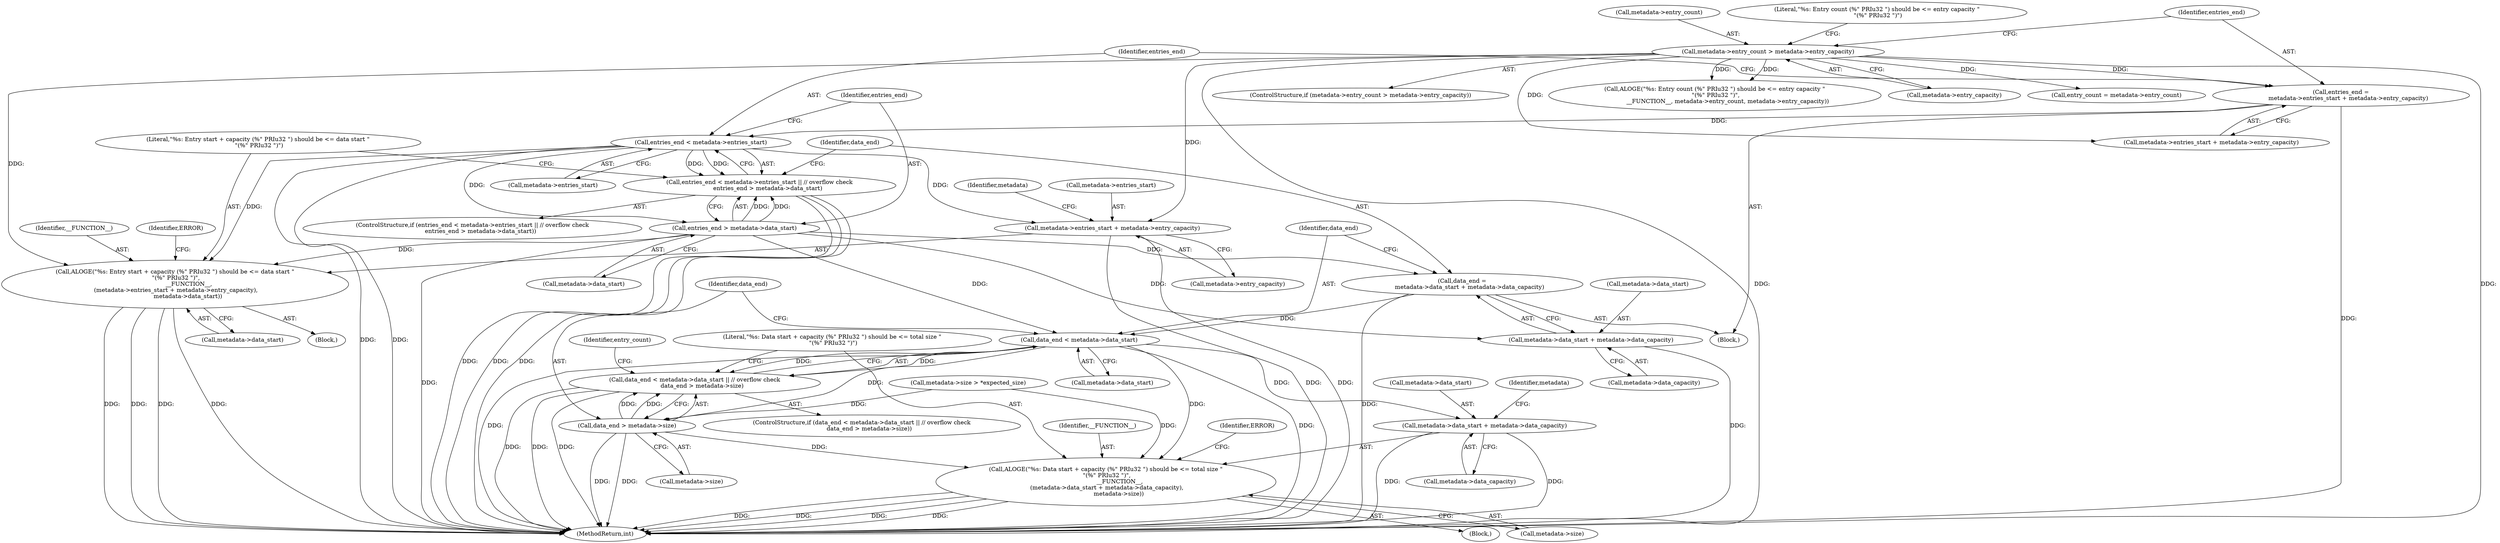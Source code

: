 digraph "0_Android_e9e44f797742f52996ebf307740dad58c28fd9b5_0@integer" {
"1000216" [label="(Call,entries_end =\n        metadata->entries_start + metadata->entry_capacity)"];
"1000196" [label="(Call,metadata->entry_count > metadata->entry_capacity)"];
"1000227" [label="(Call,entries_end < metadata->entries_start)"];
"1000226" [label="(Call,entries_end < metadata->entries_start || // overflow check\n         entries_end > metadata->data_start)"];
"1000232" [label="(Call,entries_end > metadata->data_start)"];
"1000238" [label="(Call,ALOGE(\"%s: Entry start + capacity (%\" PRIu32 \") should be <= data start \"\n \"(%\" PRIu32 \")\",\n               __FUNCTION__,\n (metadata->entries_start + metadata->entry_capacity),\n              metadata->data_start))"];
"1000254" [label="(Call,data_end =\n        metadata->data_start + metadata->data_capacity)"];
"1000265" [label="(Call,data_end < metadata->data_start)"];
"1000264" [label="(Call,data_end < metadata->data_start || // overflow check\n        data_end > metadata->size)"];
"1000270" [label="(Call,data_end > metadata->size)"];
"1000276" [label="(Call,ALOGE(\"%s: Data start + capacity (%\" PRIu32 \") should be <= total size \"\n \"(%\" PRIu32 \")\",\n               __FUNCTION__,\n (metadata->data_start + metadata->data_capacity),\n              metadata->size))"];
"1000279" [label="(Call,metadata->data_start + metadata->data_capacity)"];
"1000256" [label="(Call,metadata->data_start + metadata->data_capacity)"];
"1000241" [label="(Call,metadata->entries_start + metadata->entry_capacity)"];
"1000195" [label="(ControlStructure,if (metadata->entry_count > metadata->entry_capacity))"];
"1000271" [label="(Identifier,data_end)"];
"1000238" [label="(Call,ALOGE(\"%s: Entry start + capacity (%\" PRIu32 \") should be <= data start \"\n \"(%\" PRIu32 \")\",\n               __FUNCTION__,\n (metadata->entries_start + metadata->entry_capacity),\n              metadata->data_start))"];
"1000240" [label="(Identifier,__FUNCTION__)"];
"1000239" [label="(Literal,\"%s: Entry start + capacity (%\" PRIu32 \") should be <= data start \"\n \"(%\" PRIu32 \")\")"];
"1000266" [label="(Identifier,data_end)"];
"1000205" [label="(Literal,\"%s: Entry count (%\" PRIu32 \") should be <= entry capacity \"\n \"(%\" PRIu32 \")\")"];
"1000233" [label="(Identifier,entries_end)"];
"1000248" [label="(Call,metadata->data_start)"];
"1000286" [label="(Call,metadata->size)"];
"1000226" [label="(Call,entries_end < metadata->entries_start || // overflow check\n         entries_end > metadata->data_start)"];
"1000278" [label="(Identifier,__FUNCTION__)"];
"1000216" [label="(Call,entries_end =\n        metadata->entries_start + metadata->entry_capacity)"];
"1000196" [label="(Call,metadata->entry_count > metadata->entry_capacity)"];
"1000237" [label="(Block,)"];
"1000277" [label="(Literal,\"%s: Data start + capacity (%\" PRIu32 \") should be <= total size \"\n \"(%\" PRIu32 \")\")"];
"1000232" [label="(Call,entries_end > metadata->data_start)"];
"1000283" [label="(Call,metadata->data_capacity)"];
"1000225" [label="(ControlStructure,if (entries_end < metadata->entries_start || // overflow check\n         entries_end > metadata->data_start))"];
"1000275" [label="(Block,)"];
"1000218" [label="(Call,metadata->entries_start + metadata->entry_capacity)"];
"1000197" [label="(Call,metadata->entry_count)"];
"1000254" [label="(Call,data_end =\n        metadata->data_start + metadata->data_capacity)"];
"1000234" [label="(Call,metadata->data_start)"];
"1000276" [label="(Call,ALOGE(\"%s: Data start + capacity (%\" PRIu32 \") should be <= total size \"\n \"(%\" PRIu32 \")\",\n               __FUNCTION__,\n (metadata->data_start + metadata->data_capacity),\n              metadata->size))"];
"1000263" [label="(ControlStructure,if (data_end < metadata->data_start || // overflow check\n        data_end > metadata->size))"];
"1000256" [label="(Call,metadata->data_start + metadata->data_capacity)"];
"1000267" [label="(Call,metadata->data_start)"];
"1000280" [label="(Call,metadata->data_start)"];
"1000257" [label="(Call,metadata->data_start)"];
"1000241" [label="(Call,metadata->entries_start + metadata->entry_capacity)"];
"1000270" [label="(Call,data_end > metadata->size)"];
"1000260" [label="(Call,metadata->data_capacity)"];
"1000228" [label="(Identifier,entries_end)"];
"1000204" [label="(Call,ALOGE(\"%s: Entry count (%\" PRIu32 \") should be <= entry capacity \"\n \"(%\" PRIu32 \")\",\n              __FUNCTION__, metadata->entry_count, metadata->entry_capacity))"];
"1000279" [label="(Call,metadata->data_start + metadata->data_capacity)"];
"1000272" [label="(Call,metadata->size)"];
"1000217" [label="(Identifier,entries_end)"];
"1000264" [label="(Call,data_end < metadata->data_start || // overflow check\n        data_end > metadata->size)"];
"1000200" [label="(Call,metadata->entry_capacity)"];
"1000242" [label="(Call,metadata->entries_start)"];
"1000227" [label="(Call,entries_end < metadata->entries_start)"];
"1000290" [label="(Identifier,ERROR)"];
"1000501" [label="(MethodReturn,int)"];
"1000245" [label="(Call,metadata->entry_capacity)"];
"1000229" [label="(Call,metadata->entries_start)"];
"1000293" [label="(Identifier,entry_count)"];
"1000255" [label="(Identifier,data_end)"];
"1000292" [label="(Call,entry_count = metadata->entry_count)"];
"1000108" [label="(Block,)"];
"1000178" [label="(Call,metadata->size > *expected_size)"];
"1000287" [label="(Identifier,metadata)"];
"1000265" [label="(Call,data_end < metadata->data_start)"];
"1000252" [label="(Identifier,ERROR)"];
"1000249" [label="(Identifier,metadata)"];
"1000216" -> "1000108"  [label="AST: "];
"1000216" -> "1000218"  [label="CFG: "];
"1000217" -> "1000216"  [label="AST: "];
"1000218" -> "1000216"  [label="AST: "];
"1000228" -> "1000216"  [label="CFG: "];
"1000216" -> "1000501"  [label="DDG: "];
"1000196" -> "1000216"  [label="DDG: "];
"1000216" -> "1000227"  [label="DDG: "];
"1000196" -> "1000195"  [label="AST: "];
"1000196" -> "1000200"  [label="CFG: "];
"1000197" -> "1000196"  [label="AST: "];
"1000200" -> "1000196"  [label="AST: "];
"1000205" -> "1000196"  [label="CFG: "];
"1000217" -> "1000196"  [label="CFG: "];
"1000196" -> "1000501"  [label="DDG: "];
"1000196" -> "1000501"  [label="DDG: "];
"1000196" -> "1000204"  [label="DDG: "];
"1000196" -> "1000204"  [label="DDG: "];
"1000196" -> "1000218"  [label="DDG: "];
"1000196" -> "1000238"  [label="DDG: "];
"1000196" -> "1000241"  [label="DDG: "];
"1000196" -> "1000292"  [label="DDG: "];
"1000227" -> "1000226"  [label="AST: "];
"1000227" -> "1000229"  [label="CFG: "];
"1000228" -> "1000227"  [label="AST: "];
"1000229" -> "1000227"  [label="AST: "];
"1000233" -> "1000227"  [label="CFG: "];
"1000226" -> "1000227"  [label="CFG: "];
"1000227" -> "1000501"  [label="DDG: "];
"1000227" -> "1000501"  [label="DDG: "];
"1000227" -> "1000226"  [label="DDG: "];
"1000227" -> "1000226"  [label="DDG: "];
"1000227" -> "1000232"  [label="DDG: "];
"1000227" -> "1000238"  [label="DDG: "];
"1000227" -> "1000241"  [label="DDG: "];
"1000226" -> "1000225"  [label="AST: "];
"1000226" -> "1000232"  [label="CFG: "];
"1000232" -> "1000226"  [label="AST: "];
"1000239" -> "1000226"  [label="CFG: "];
"1000255" -> "1000226"  [label="CFG: "];
"1000226" -> "1000501"  [label="DDG: "];
"1000226" -> "1000501"  [label="DDG: "];
"1000226" -> "1000501"  [label="DDG: "];
"1000232" -> "1000226"  [label="DDG: "];
"1000232" -> "1000226"  [label="DDG: "];
"1000232" -> "1000234"  [label="CFG: "];
"1000233" -> "1000232"  [label="AST: "];
"1000234" -> "1000232"  [label="AST: "];
"1000232" -> "1000501"  [label="DDG: "];
"1000232" -> "1000238"  [label="DDG: "];
"1000232" -> "1000254"  [label="DDG: "];
"1000232" -> "1000256"  [label="DDG: "];
"1000232" -> "1000265"  [label="DDG: "];
"1000238" -> "1000237"  [label="AST: "];
"1000238" -> "1000248"  [label="CFG: "];
"1000239" -> "1000238"  [label="AST: "];
"1000240" -> "1000238"  [label="AST: "];
"1000241" -> "1000238"  [label="AST: "];
"1000248" -> "1000238"  [label="AST: "];
"1000252" -> "1000238"  [label="CFG: "];
"1000238" -> "1000501"  [label="DDG: "];
"1000238" -> "1000501"  [label="DDG: "];
"1000238" -> "1000501"  [label="DDG: "];
"1000238" -> "1000501"  [label="DDG: "];
"1000254" -> "1000108"  [label="AST: "];
"1000254" -> "1000256"  [label="CFG: "];
"1000255" -> "1000254"  [label="AST: "];
"1000256" -> "1000254"  [label="AST: "];
"1000266" -> "1000254"  [label="CFG: "];
"1000254" -> "1000501"  [label="DDG: "];
"1000254" -> "1000265"  [label="DDG: "];
"1000265" -> "1000264"  [label="AST: "];
"1000265" -> "1000267"  [label="CFG: "];
"1000266" -> "1000265"  [label="AST: "];
"1000267" -> "1000265"  [label="AST: "];
"1000271" -> "1000265"  [label="CFG: "];
"1000264" -> "1000265"  [label="CFG: "];
"1000265" -> "1000501"  [label="DDG: "];
"1000265" -> "1000501"  [label="DDG: "];
"1000265" -> "1000264"  [label="DDG: "];
"1000265" -> "1000264"  [label="DDG: "];
"1000265" -> "1000270"  [label="DDG: "];
"1000265" -> "1000276"  [label="DDG: "];
"1000265" -> "1000279"  [label="DDG: "];
"1000264" -> "1000263"  [label="AST: "];
"1000264" -> "1000270"  [label="CFG: "];
"1000270" -> "1000264"  [label="AST: "];
"1000277" -> "1000264"  [label="CFG: "];
"1000293" -> "1000264"  [label="CFG: "];
"1000264" -> "1000501"  [label="DDG: "];
"1000264" -> "1000501"  [label="DDG: "];
"1000264" -> "1000501"  [label="DDG: "];
"1000270" -> "1000264"  [label="DDG: "];
"1000270" -> "1000264"  [label="DDG: "];
"1000270" -> "1000272"  [label="CFG: "];
"1000271" -> "1000270"  [label="AST: "];
"1000272" -> "1000270"  [label="AST: "];
"1000270" -> "1000501"  [label="DDG: "];
"1000270" -> "1000501"  [label="DDG: "];
"1000178" -> "1000270"  [label="DDG: "];
"1000270" -> "1000276"  [label="DDG: "];
"1000276" -> "1000275"  [label="AST: "];
"1000276" -> "1000286"  [label="CFG: "];
"1000277" -> "1000276"  [label="AST: "];
"1000278" -> "1000276"  [label="AST: "];
"1000279" -> "1000276"  [label="AST: "];
"1000286" -> "1000276"  [label="AST: "];
"1000290" -> "1000276"  [label="CFG: "];
"1000276" -> "1000501"  [label="DDG: "];
"1000276" -> "1000501"  [label="DDG: "];
"1000276" -> "1000501"  [label="DDG: "];
"1000276" -> "1000501"  [label="DDG: "];
"1000178" -> "1000276"  [label="DDG: "];
"1000279" -> "1000283"  [label="CFG: "];
"1000280" -> "1000279"  [label="AST: "];
"1000283" -> "1000279"  [label="AST: "];
"1000287" -> "1000279"  [label="CFG: "];
"1000279" -> "1000501"  [label="DDG: "];
"1000279" -> "1000501"  [label="DDG: "];
"1000256" -> "1000260"  [label="CFG: "];
"1000257" -> "1000256"  [label="AST: "];
"1000260" -> "1000256"  [label="AST: "];
"1000256" -> "1000501"  [label="DDG: "];
"1000241" -> "1000245"  [label="CFG: "];
"1000242" -> "1000241"  [label="AST: "];
"1000245" -> "1000241"  [label="AST: "];
"1000249" -> "1000241"  [label="CFG: "];
"1000241" -> "1000501"  [label="DDG: "];
"1000241" -> "1000501"  [label="DDG: "];
}
